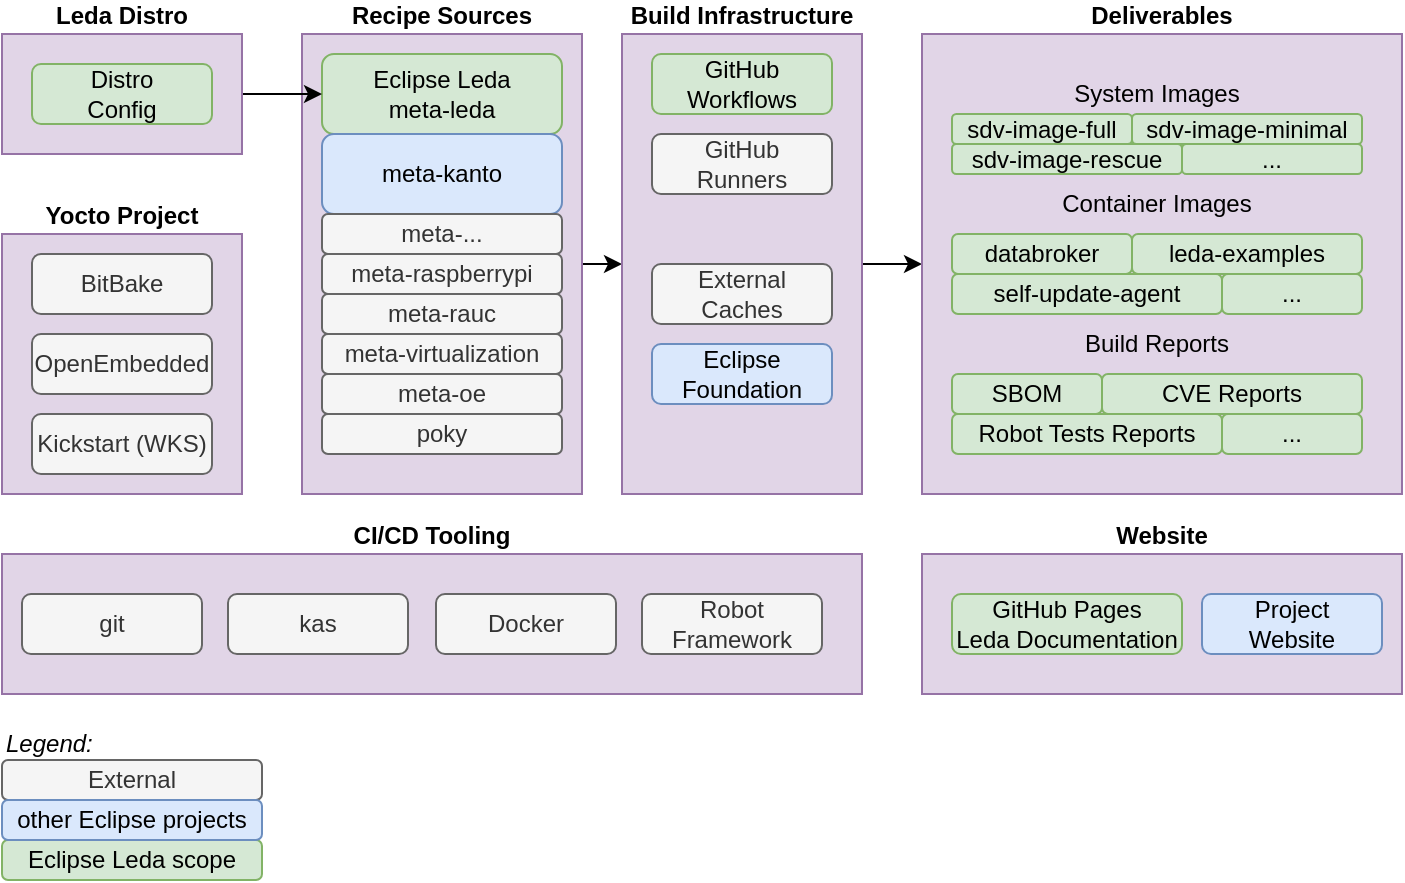 <mxfile>
    <diagram id="gMBHjwxsmK7bvnXNUW6S" name="Page-1">
        <mxGraphModel dx="978" dy="632" grid="1" gridSize="10" guides="1" tooltips="1" connect="1" arrows="1" fold="1" page="1" pageScale="1" pageWidth="850" pageHeight="1100" math="0" shadow="0">
            <root>
                <mxCell id="0"/>
                <mxCell id="1" parent="0"/>
                <mxCell id="53" value="" style="edgeStyle=none;html=1;entryX=0;entryY=0.5;entryDx=0;entryDy=0;" edge="1" parent="1" source="51" target="14">
                    <mxGeometry relative="1" as="geometry"/>
                </mxCell>
                <mxCell id="51" value="Recipe Sources" style="rounded=0;whiteSpace=wrap;html=1;fillColor=#e1d5e7;strokeColor=#9673a6;labelPosition=center;verticalLabelPosition=top;align=center;verticalAlign=bottom;fontStyle=1" vertex="1" parent="1">
                    <mxGeometry x="200" y="80" width="140" height="230" as="geometry"/>
                </mxCell>
                <mxCell id="2" value="Yocto Project" style="rounded=0;whiteSpace=wrap;html=1;fillColor=#e1d5e7;strokeColor=#9673a6;labelPosition=center;verticalLabelPosition=top;align=center;verticalAlign=bottom;fontStyle=1" vertex="1" parent="1">
                    <mxGeometry x="50" y="180" width="120" height="130" as="geometry"/>
                </mxCell>
                <mxCell id="3" value="Eclipse Leda&lt;br&gt;meta-leda" style="rounded=1;whiteSpace=wrap;html=1;fillColor=#d5e8d4;strokeColor=#82b366;labelPosition=center;verticalLabelPosition=middle;align=center;verticalAlign=middle;" vertex="1" parent="1">
                    <mxGeometry x="210" y="90" width="120" height="40" as="geometry"/>
                </mxCell>
                <mxCell id="4" value="BitBake" style="rounded=1;whiteSpace=wrap;html=1;fillColor=#f5f5f5;fontColor=#333333;strokeColor=#666666;" vertex="1" parent="1">
                    <mxGeometry x="65" y="190" width="90" height="30" as="geometry"/>
                </mxCell>
                <mxCell id="6" value="OpenEmbedded" style="rounded=1;whiteSpace=wrap;html=1;fillColor=#f5f5f5;fontColor=#333333;strokeColor=#666666;" vertex="1" parent="1">
                    <mxGeometry x="65" y="230" width="90" height="30" as="geometry"/>
                </mxCell>
                <mxCell id="7" value="meta-oe" style="rounded=1;whiteSpace=wrap;html=1;fillColor=#f5f5f5;strokeColor=#666666;labelPosition=center;verticalLabelPosition=middle;align=center;verticalAlign=middle;fontColor=#333333;" vertex="1" parent="1">
                    <mxGeometry x="210" y="250" width="120" height="20" as="geometry"/>
                </mxCell>
                <mxCell id="8" value="poky" style="rounded=1;whiteSpace=wrap;html=1;fillColor=#f5f5f5;strokeColor=#666666;labelPosition=center;verticalLabelPosition=middle;align=center;verticalAlign=middle;fontColor=#333333;" vertex="1" parent="1">
                    <mxGeometry x="210" y="270" width="120" height="20" as="geometry"/>
                </mxCell>
                <mxCell id="38" value="" style="edgeStyle=none;html=1;" edge="1" parent="1" source="9" target="3">
                    <mxGeometry relative="1" as="geometry"/>
                </mxCell>
                <mxCell id="9" value="meta-kanto" style="rounded=1;whiteSpace=wrap;html=1;fillColor=#dae8fc;strokeColor=#6c8ebf;labelPosition=center;verticalLabelPosition=middle;align=center;verticalAlign=middle;" vertex="1" parent="1">
                    <mxGeometry x="210" y="130" width="120" height="40" as="geometry"/>
                </mxCell>
                <mxCell id="11" value="meta-virtualization" style="rounded=1;whiteSpace=wrap;html=1;fillColor=#f5f5f5;strokeColor=#666666;labelPosition=center;verticalLabelPosition=middle;align=center;verticalAlign=middle;fontColor=#333333;" vertex="1" parent="1">
                    <mxGeometry x="210" y="230" width="120" height="20" as="geometry"/>
                </mxCell>
                <mxCell id="12" value="meta-rauc" style="rounded=1;whiteSpace=wrap;html=1;fillColor=#f5f5f5;strokeColor=#666666;labelPosition=center;verticalLabelPosition=middle;align=center;verticalAlign=middle;fontColor=#333333;" vertex="1" parent="1">
                    <mxGeometry x="210" y="210" width="120" height="20" as="geometry"/>
                </mxCell>
                <mxCell id="13" value="meta-raspberrypi" style="rounded=1;whiteSpace=wrap;html=1;fillColor=#f5f5f5;strokeColor=#666666;labelPosition=center;verticalLabelPosition=middle;align=center;verticalAlign=middle;fontColor=#333333;" vertex="1" parent="1">
                    <mxGeometry x="210" y="190" width="120" height="20" as="geometry"/>
                </mxCell>
                <mxCell id="54" style="edgeStyle=none;html=1;entryX=0;entryY=0.5;entryDx=0;entryDy=0;" edge="1" parent="1" source="14" target="18">
                    <mxGeometry relative="1" as="geometry"/>
                </mxCell>
                <mxCell id="14" value="Build Infrastructure" style="rounded=0;whiteSpace=wrap;html=1;fillColor=#e1d5e7;strokeColor=#9673a6;labelPosition=center;verticalLabelPosition=top;align=center;verticalAlign=bottom;fontStyle=1" vertex="1" parent="1">
                    <mxGeometry x="360" y="80" width="120" height="230" as="geometry"/>
                </mxCell>
                <mxCell id="15" value="Eclipse Foundation" style="rounded=1;whiteSpace=wrap;html=1;fillColor=#dae8fc;strokeColor=#6c8ebf;" vertex="1" parent="1">
                    <mxGeometry x="375" y="235" width="90" height="30" as="geometry"/>
                </mxCell>
                <mxCell id="16" value="GitHub&lt;br&gt;Workflows" style="rounded=1;whiteSpace=wrap;html=1;fillColor=#d5e8d4;strokeColor=#82b366;" vertex="1" parent="1">
                    <mxGeometry x="375" y="90" width="90" height="30" as="geometry"/>
                </mxCell>
                <mxCell id="17" value="External&lt;br&gt;Caches" style="rounded=1;whiteSpace=wrap;html=1;fillColor=#f5f5f5;strokeColor=#666666;fontColor=#333333;" vertex="1" parent="1">
                    <mxGeometry x="375" y="195" width="90" height="30" as="geometry"/>
                </mxCell>
                <mxCell id="18" value="Deliverables" style="rounded=0;whiteSpace=wrap;html=1;fillColor=#e1d5e7;strokeColor=#9673a6;labelPosition=center;verticalLabelPosition=top;align=center;verticalAlign=bottom;fontStyle=1" vertex="1" parent="1">
                    <mxGeometry x="510" y="80" width="240" height="230" as="geometry"/>
                </mxCell>
                <mxCell id="19" value="System Images" style="rounded=1;whiteSpace=wrap;html=1;strokeColor=none;fillColor=none;" vertex="1" parent="1">
                    <mxGeometry x="525" y="95" width="205" height="30" as="geometry"/>
                </mxCell>
                <mxCell id="20" value="Build Reports" style="rounded=1;whiteSpace=wrap;html=1;strokeColor=none;fillColor=none;" vertex="1" parent="1">
                    <mxGeometry x="525" y="220" width="205" height="30" as="geometry"/>
                </mxCell>
                <mxCell id="21" value="Container Images" style="rounded=1;whiteSpace=wrap;html=1;strokeColor=none;fillColor=none;" vertex="1" parent="1">
                    <mxGeometry x="525" y="150" width="205" height="30" as="geometry"/>
                </mxCell>
                <mxCell id="22" value="sdv-image-full" style="rounded=1;whiteSpace=wrap;html=1;fillColor=#d5e8d4;strokeColor=#82b366;" vertex="1" parent="1">
                    <mxGeometry x="525" y="120" width="90" height="15" as="geometry"/>
                </mxCell>
                <mxCell id="23" value="sdv-image-minimal" style="rounded=1;whiteSpace=wrap;html=1;fillColor=#d5e8d4;strokeColor=#82b366;" vertex="1" parent="1">
                    <mxGeometry x="615" y="120" width="115" height="15" as="geometry"/>
                </mxCell>
                <mxCell id="24" value="SBOM" style="rounded=1;whiteSpace=wrap;html=1;fillColor=#d5e8d4;strokeColor=#82b366;" vertex="1" parent="1">
                    <mxGeometry x="525" y="250" width="75" height="20" as="geometry"/>
                </mxCell>
                <mxCell id="26" value="Robot Tests Reports" style="rounded=1;whiteSpace=wrap;html=1;fillColor=#d5e8d4;strokeColor=#82b366;" vertex="1" parent="1">
                    <mxGeometry x="525" y="270" width="135" height="20" as="geometry"/>
                </mxCell>
                <mxCell id="27" value="CI/CD Tooling" style="rounded=0;whiteSpace=wrap;html=1;fillColor=#e1d5e7;strokeColor=#9673a6;labelPosition=center;verticalLabelPosition=top;align=center;verticalAlign=bottom;fontStyle=1" vertex="1" parent="1">
                    <mxGeometry x="50" y="340" width="430" height="70" as="geometry"/>
                </mxCell>
                <mxCell id="5" value="kas" style="rounded=1;whiteSpace=wrap;html=1;fillColor=#f5f5f5;fontColor=#333333;strokeColor=#666666;" vertex="1" parent="1">
                    <mxGeometry x="163" y="360" width="90" height="30" as="geometry"/>
                </mxCell>
                <mxCell id="28" value="Docker" style="rounded=1;whiteSpace=wrap;html=1;fillColor=#f5f5f5;fontColor=#333333;strokeColor=#666666;" vertex="1" parent="1">
                    <mxGeometry x="267" y="360" width="90" height="30" as="geometry"/>
                </mxCell>
                <mxCell id="29" value="Robot Framework" style="rounded=1;whiteSpace=wrap;html=1;fillColor=#f5f5f5;fontColor=#333333;strokeColor=#666666;" vertex="1" parent="1">
                    <mxGeometry x="370" y="360" width="90" height="30" as="geometry"/>
                </mxCell>
                <mxCell id="30" value="git" style="rounded=1;whiteSpace=wrap;html=1;fillColor=#f5f5f5;fontColor=#333333;strokeColor=#666666;" vertex="1" parent="1">
                    <mxGeometry x="60" y="360" width="90" height="30" as="geometry"/>
                </mxCell>
                <mxCell id="31" value="databroker" style="rounded=1;whiteSpace=wrap;html=1;fillColor=#d5e8d4;strokeColor=#82b366;" vertex="1" parent="1">
                    <mxGeometry x="525" y="180" width="90" height="20" as="geometry"/>
                </mxCell>
                <mxCell id="32" value="leda-examples" style="rounded=1;whiteSpace=wrap;html=1;fillColor=#d5e8d4;strokeColor=#82b366;" vertex="1" parent="1">
                    <mxGeometry x="615" y="180" width="115" height="20" as="geometry"/>
                </mxCell>
                <mxCell id="33" value="sdv-image-rescue" style="rounded=1;whiteSpace=wrap;html=1;fillColor=#d5e8d4;strokeColor=#82b366;" vertex="1" parent="1">
                    <mxGeometry x="525" y="135" width="115" height="15" as="geometry"/>
                </mxCell>
                <mxCell id="34" value="..." style="rounded=1;whiteSpace=wrap;html=1;fillColor=#d5e8d4;strokeColor=#82b366;" vertex="1" parent="1">
                    <mxGeometry x="640" y="135" width="90" height="15" as="geometry"/>
                </mxCell>
                <mxCell id="35" value="self-update-agent" style="rounded=1;whiteSpace=wrap;html=1;fillColor=#d5e8d4;strokeColor=#82b366;" vertex="1" parent="1">
                    <mxGeometry x="525" y="200" width="135" height="20" as="geometry"/>
                </mxCell>
                <mxCell id="36" value="..." style="rounded=1;whiteSpace=wrap;html=1;fillColor=#d5e8d4;strokeColor=#82b366;" vertex="1" parent="1">
                    <mxGeometry x="660" y="200" width="70" height="20" as="geometry"/>
                </mxCell>
                <mxCell id="37" value="Kickstart (WKS)" style="rounded=1;whiteSpace=wrap;html=1;fillColor=#f5f5f5;fontColor=#333333;strokeColor=#666666;" vertex="1" parent="1">
                    <mxGeometry x="65" y="270" width="90" height="30" as="geometry"/>
                </mxCell>
                <mxCell id="39" value="meta-..." style="rounded=1;whiteSpace=wrap;html=1;fillColor=#f5f5f5;strokeColor=#666666;labelPosition=center;verticalLabelPosition=middle;align=center;verticalAlign=middle;fontColor=#333333;" vertex="1" parent="1">
                    <mxGeometry x="210" y="170" width="120" height="20" as="geometry"/>
                </mxCell>
                <mxCell id="41" value="Eclipse Leda scope" style="rounded=1;whiteSpace=wrap;html=1;fillColor=#d5e8d4;strokeColor=#82b366;" vertex="1" parent="1">
                    <mxGeometry x="50" y="483" width="130" height="20" as="geometry"/>
                </mxCell>
                <mxCell id="42" value="External" style="rounded=1;whiteSpace=wrap;html=1;fillColor=#f5f5f5;fontColor=#333333;strokeColor=#666666;" vertex="1" parent="1">
                    <mxGeometry x="50" y="443" width="130" height="20" as="geometry"/>
                </mxCell>
                <mxCell id="43" value="other Eclipse projects" style="rounded=1;whiteSpace=wrap;html=1;fillColor=#dae8fc;strokeColor=#6c8ebf;" vertex="1" parent="1">
                    <mxGeometry x="50" y="463" width="130" height="20" as="geometry"/>
                </mxCell>
                <mxCell id="44" value="Legend:" style="text;strokeColor=none;align=left;fillColor=none;html=1;verticalAlign=middle;whiteSpace=wrap;rounded=0;fontStyle=2" vertex="1" parent="1">
                    <mxGeometry x="50" y="420" width="110" height="30" as="geometry"/>
                </mxCell>
                <mxCell id="46" value="GitHub&lt;br&gt;Runners" style="rounded=1;whiteSpace=wrap;html=1;fillColor=#f5f5f5;strokeColor=#666666;fontColor=#333333;" vertex="1" parent="1">
                    <mxGeometry x="375" y="130" width="90" height="30" as="geometry"/>
                </mxCell>
                <mxCell id="50" style="edgeStyle=none;html=1;entryX=0;entryY=0.5;entryDx=0;entryDy=0;" edge="1" parent="1" source="49" target="3">
                    <mxGeometry relative="1" as="geometry"/>
                </mxCell>
                <mxCell id="49" value="Leda Distro" style="rounded=0;whiteSpace=wrap;html=1;fillColor=#e1d5e7;strokeColor=#9673a6;labelPosition=center;verticalLabelPosition=top;align=center;verticalAlign=bottom;fontStyle=1" vertex="1" parent="1">
                    <mxGeometry x="50" y="80" width="120" height="60" as="geometry"/>
                </mxCell>
                <mxCell id="52" value="Distro&lt;br&gt;Config" style="rounded=1;whiteSpace=wrap;html=1;fillColor=#d5e8d4;strokeColor=#82b366;" vertex="1" parent="1">
                    <mxGeometry x="65" y="95" width="90" height="30" as="geometry"/>
                </mxCell>
                <mxCell id="55" value="CVE Reports" style="rounded=1;whiteSpace=wrap;html=1;fillColor=#d5e8d4;strokeColor=#82b366;" vertex="1" parent="1">
                    <mxGeometry x="600" y="250" width="130" height="20" as="geometry"/>
                </mxCell>
                <mxCell id="56" value="..." style="rounded=1;whiteSpace=wrap;html=1;fillColor=#d5e8d4;strokeColor=#82b366;" vertex="1" parent="1">
                    <mxGeometry x="660" y="270" width="70" height="20" as="geometry"/>
                </mxCell>
                <mxCell id="57" value="Website" style="rounded=0;whiteSpace=wrap;html=1;fillColor=#e1d5e7;strokeColor=#9673a6;labelPosition=center;verticalLabelPosition=top;align=center;verticalAlign=bottom;fontStyle=1" vertex="1" parent="1">
                    <mxGeometry x="510" y="340" width="240" height="70" as="geometry"/>
                </mxCell>
                <mxCell id="58" value="GitHub Pages&lt;br&gt;Leda Documentation" style="rounded=1;whiteSpace=wrap;html=1;fillColor=#d5e8d4;strokeColor=#82b366;" vertex="1" parent="1">
                    <mxGeometry x="525" y="360" width="115" height="30" as="geometry"/>
                </mxCell>
                <mxCell id="59" value="Project&lt;br&gt;Website" style="rounded=1;whiteSpace=wrap;html=1;fillColor=#dae8fc;strokeColor=#6c8ebf;" vertex="1" parent="1">
                    <mxGeometry x="650" y="360" width="90" height="30" as="geometry"/>
                </mxCell>
            </root>
        </mxGraphModel>
    </diagram>
</mxfile>